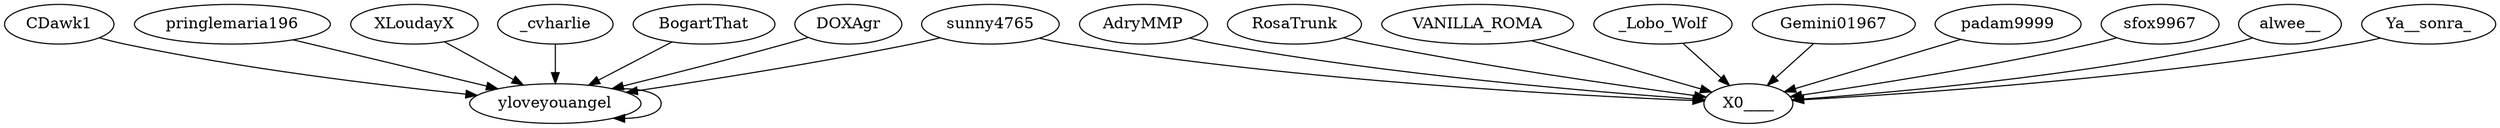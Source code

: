 strict digraph {
"AdryMMP" -> "X0____"
"RosaTrunk" -> "X0____"
"VANILLA_ROMA" -> "X0____"
"sunny4765" -> "X0____"
"sunny4765" -> "yloveyouangel"
"_Lobo_Wolf" -> "X0____"
"Gemini01967" -> "X0____"
"padam9999" -> "X0____"
"sfox9967" -> "X0____"
"alwee__" -> "X0____"
"Ya__sonra_" -> "X0____"
"yloveyouangel" -> "yloveyouangel"
"CDawk1" -> "yloveyouangel"
"pringlemaria196" -> "yloveyouangel"
"XLoudayX" -> "yloveyouangel"
"_cvharlie" -> "yloveyouangel"
"BogartThat" -> "yloveyouangel"
"DOXAgr" -> "yloveyouangel"
}